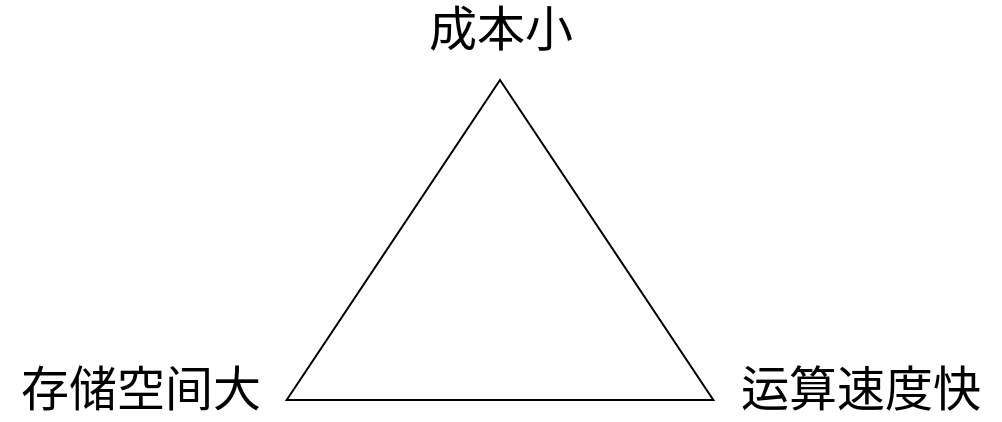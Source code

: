 <mxfile version="14.5.0" type="github">
  <diagram id="8VmGbmryBdtOHnzADvic" name="第 1 页">
    <mxGraphModel dx="946" dy="623" grid="1" gridSize="10" guides="1" tooltips="1" connect="1" arrows="1" fold="1" page="1" pageScale="1" pageWidth="1169" pageHeight="827" math="0" shadow="0">
      <root>
        <mxCell id="0" />
        <mxCell id="1" parent="0" />
        <mxCell id="J3F17-GDOB80CXrCu-dr-1" value="" style="triangle;whiteSpace=wrap;html=1;rotation=-90;" vertex="1" parent="1">
          <mxGeometry x="360" y="173.33" width="160" height="213.33" as="geometry" />
        </mxCell>
        <mxCell id="J3F17-GDOB80CXrCu-dr-2" value="成本小" style="text;html=1;align=center;verticalAlign=middle;resizable=0;points=[];autosize=1;fontSize=24;" vertex="1" parent="1">
          <mxGeometry x="395" y="160" width="90" height="30" as="geometry" />
        </mxCell>
        <mxCell id="J3F17-GDOB80CXrCu-dr-4" value="运算速度快" style="text;html=1;align=center;verticalAlign=middle;resizable=0;points=[];autosize=1;fontSize=24;" vertex="1" parent="1">
          <mxGeometry x="550" y="340" width="140" height="30" as="geometry" />
        </mxCell>
        <mxCell id="J3F17-GDOB80CXrCu-dr-5" value="存储空间大" style="text;html=1;align=center;verticalAlign=middle;resizable=0;points=[];autosize=1;fontSize=24;" vertex="1" parent="1">
          <mxGeometry x="190" y="340" width="140" height="30" as="geometry" />
        </mxCell>
      </root>
    </mxGraphModel>
  </diagram>
</mxfile>
